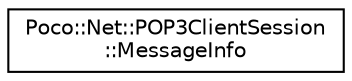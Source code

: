 digraph "Graphical Class Hierarchy"
{
 // LATEX_PDF_SIZE
  edge [fontname="Helvetica",fontsize="10",labelfontname="Helvetica",labelfontsize="10"];
  node [fontname="Helvetica",fontsize="10",shape=record];
  rankdir="LR";
  Node0 [label="Poco::Net::POP3ClientSession\l::MessageInfo",height=0.2,width=0.4,color="black", fillcolor="white", style="filled",URL="$structPoco_1_1Net_1_1POP3ClientSession_1_1MessageInfo.html",tooltip="Information returned by listMessages()."];
}
